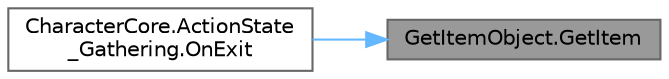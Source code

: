 digraph "GetItemObject.GetItem"
{
 // LATEX_PDF_SIZE
  bgcolor="transparent";
  edge [fontname=Helvetica,fontsize=10,labelfontname=Helvetica,labelfontsize=10];
  node [fontname=Helvetica,fontsize=10,shape=box,height=0.2,width=0.4];
  rankdir="RL";
  Node1 [id="Node000001",label="GetItemObject.GetItem",height=0.2,width=0.4,color="gray40", fillcolor="grey60", style="filled", fontcolor="black",tooltip=" "];
  Node1 -> Node2 [id="edge1_Node000001_Node000002",dir="back",color="steelblue1",style="solid",tooltip=" "];
  Node2 [id="Node000002",label="CharacterCore.ActionState\l_Gathering.OnExit",height=0.2,width=0.4,color="grey40", fillcolor="white", style="filled",URL="$class_character_core_1_1_action_state___gathering.html#acc5268975f8ed1734d9a62544db6bb51",tooltip=" "];
}
